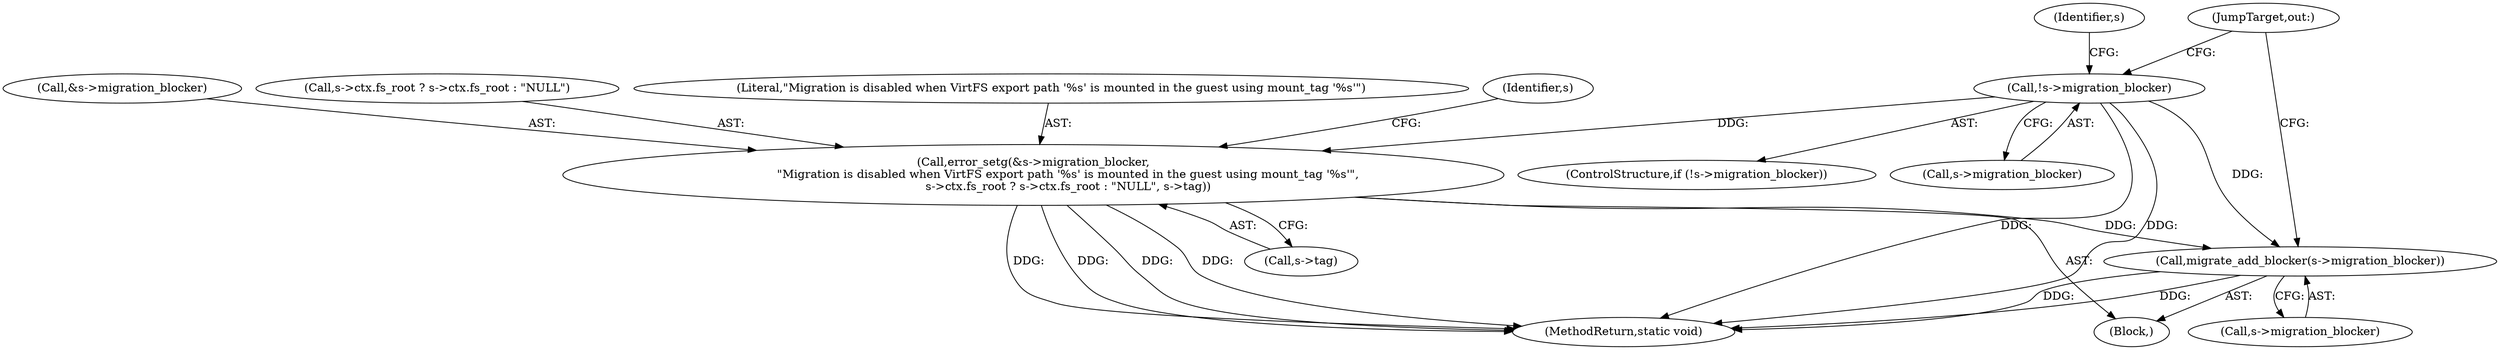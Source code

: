 digraph "0_qemu_56f101ecce0eafd09e2daf1c4eeb1377d6959261@pointer" {
"1000288" [label="(Call,error_setg(&s->migration_blocker,\n                   \"Migration is disabled when VirtFS export path '%s' is mounted in the guest using mount_tag '%s'\",\n                   s->ctx.fs_root ? s->ctx.fs_root : \"NULL\", s->tag))"];
"1000278" [label="(Call,!s->migration_blocker)"];
"1000309" [label="(Call,migrate_add_blocker(s->migration_blocker))"];
"1000293" [label="(Literal,\"Migration is disabled when VirtFS export path '%s' is mounted in the guest using mount_tag '%s'\")"];
"1000306" [label="(Call,s->tag)"];
"1000311" [label="(Identifier,s)"];
"1000282" [label="(Block,)"];
"1000327" [label="(MethodReturn,static void)"];
"1000288" [label="(Call,error_setg(&s->migration_blocker,\n                   \"Migration is disabled when VirtFS export path '%s' is mounted in the guest using mount_tag '%s'\",\n                   s->ctx.fs_root ? s->ctx.fs_root : \"NULL\", s->tag))"];
"1000278" [label="(Call,!s->migration_blocker)"];
"1000285" [label="(Identifier,s)"];
"1000309" [label="(Call,migrate_add_blocker(s->migration_blocker))"];
"1000310" [label="(Call,s->migration_blocker)"];
"1000277" [label="(ControlStructure,if (!s->migration_blocker))"];
"1000279" [label="(Call,s->migration_blocker)"];
"1000289" [label="(Call,&s->migration_blocker)"];
"1000313" [label="(JumpTarget,out:)"];
"1000294" [label="(Call,s->ctx.fs_root ? s->ctx.fs_root : \"NULL\")"];
"1000288" -> "1000282"  [label="AST: "];
"1000288" -> "1000306"  [label="CFG: "];
"1000289" -> "1000288"  [label="AST: "];
"1000293" -> "1000288"  [label="AST: "];
"1000294" -> "1000288"  [label="AST: "];
"1000306" -> "1000288"  [label="AST: "];
"1000311" -> "1000288"  [label="CFG: "];
"1000288" -> "1000327"  [label="DDG: "];
"1000288" -> "1000327"  [label="DDG: "];
"1000288" -> "1000327"  [label="DDG: "];
"1000288" -> "1000327"  [label="DDG: "];
"1000278" -> "1000288"  [label="DDG: "];
"1000288" -> "1000309"  [label="DDG: "];
"1000278" -> "1000277"  [label="AST: "];
"1000278" -> "1000279"  [label="CFG: "];
"1000279" -> "1000278"  [label="AST: "];
"1000285" -> "1000278"  [label="CFG: "];
"1000313" -> "1000278"  [label="CFG: "];
"1000278" -> "1000327"  [label="DDG: "];
"1000278" -> "1000327"  [label="DDG: "];
"1000278" -> "1000309"  [label="DDG: "];
"1000309" -> "1000282"  [label="AST: "];
"1000309" -> "1000310"  [label="CFG: "];
"1000310" -> "1000309"  [label="AST: "];
"1000313" -> "1000309"  [label="CFG: "];
"1000309" -> "1000327"  [label="DDG: "];
"1000309" -> "1000327"  [label="DDG: "];
}
